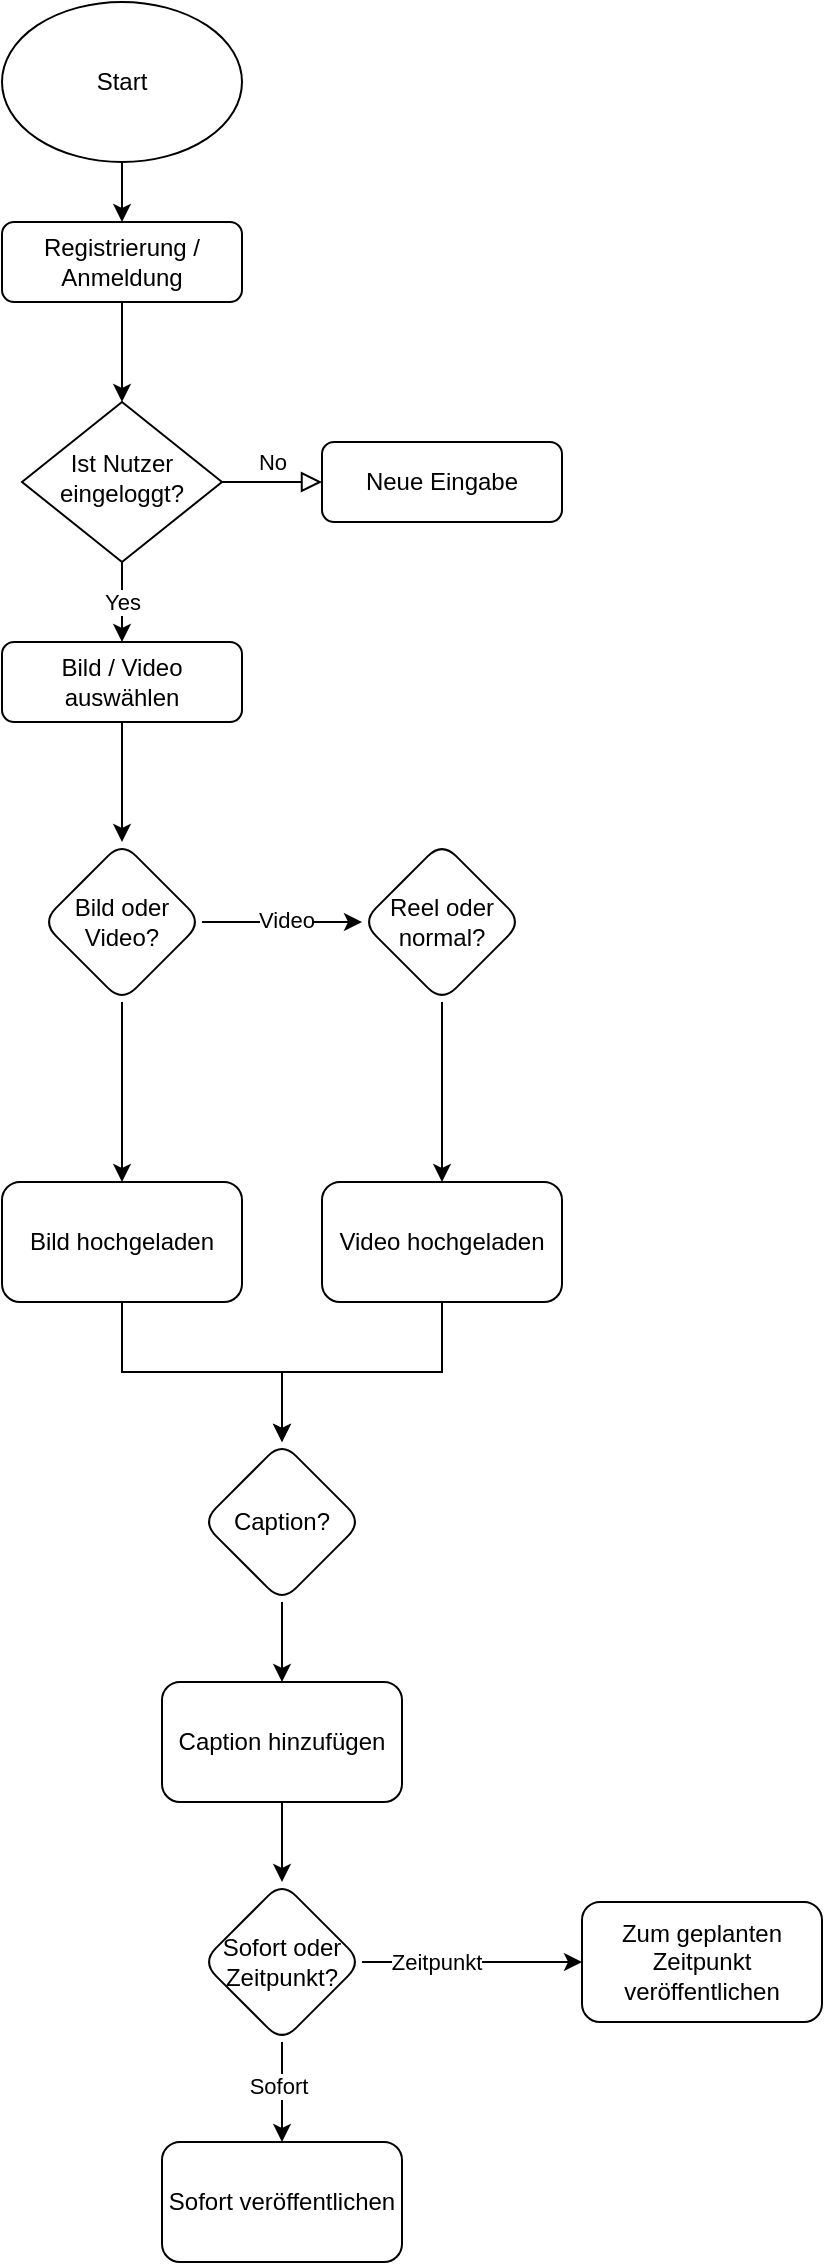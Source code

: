 <mxfile version="26.0.13">
  <diagram id="C5RBs43oDa-KdzZeNtuy" name="Page-1">
    <mxGraphModel dx="1172" dy="1976" grid="1" gridSize="10" guides="1" tooltips="1" connect="1" arrows="1" fold="1" page="1" pageScale="1" pageWidth="827" pageHeight="1169" math="0" shadow="0">
      <root>
        <mxCell id="WIyWlLk6GJQsqaUBKTNV-0" />
        <mxCell id="WIyWlLk6GJQsqaUBKTNV-1" parent="WIyWlLk6GJQsqaUBKTNV-0" />
        <mxCell id="wteRmyJxi5wzpS2PsHii-3" value="" style="edgeStyle=orthogonalEdgeStyle;rounded=0;orthogonalLoop=1;jettySize=auto;html=1;" edge="1" parent="WIyWlLk6GJQsqaUBKTNV-1" source="WIyWlLk6GJQsqaUBKTNV-3" target="WIyWlLk6GJQsqaUBKTNV-6">
          <mxGeometry relative="1" as="geometry" />
        </mxCell>
        <mxCell id="WIyWlLk6GJQsqaUBKTNV-3" value="Registrierung / Anmeldung" style="rounded=1;whiteSpace=wrap;html=1;fontSize=12;glass=0;strokeWidth=1;shadow=0;" parent="WIyWlLk6GJQsqaUBKTNV-1" vertex="1">
          <mxGeometry x="160" y="80" width="120" height="40" as="geometry" />
        </mxCell>
        <mxCell id="WIyWlLk6GJQsqaUBKTNV-5" value="No" style="edgeStyle=orthogonalEdgeStyle;rounded=0;html=1;jettySize=auto;orthogonalLoop=1;fontSize=11;endArrow=block;endFill=0;endSize=8;strokeWidth=1;shadow=0;labelBackgroundColor=none;" parent="WIyWlLk6GJQsqaUBKTNV-1" source="WIyWlLk6GJQsqaUBKTNV-6" target="WIyWlLk6GJQsqaUBKTNV-7" edge="1">
          <mxGeometry y="10" relative="1" as="geometry">
            <mxPoint as="offset" />
          </mxGeometry>
        </mxCell>
        <mxCell id="wteRmyJxi5wzpS2PsHii-2" value="Yes" style="edgeStyle=orthogonalEdgeStyle;rounded=0;orthogonalLoop=1;jettySize=auto;html=1;" edge="1" parent="WIyWlLk6GJQsqaUBKTNV-1" source="WIyWlLk6GJQsqaUBKTNV-6" target="WIyWlLk6GJQsqaUBKTNV-12">
          <mxGeometry relative="1" as="geometry">
            <mxPoint as="offset" />
          </mxGeometry>
        </mxCell>
        <mxCell id="WIyWlLk6GJQsqaUBKTNV-6" value="Ist Nutzer eingeloggt?" style="rhombus;whiteSpace=wrap;html=1;shadow=0;fontFamily=Helvetica;fontSize=12;align=center;strokeWidth=1;spacing=6;spacingTop=-4;" parent="WIyWlLk6GJQsqaUBKTNV-1" vertex="1">
          <mxGeometry x="170" y="170" width="100" height="80" as="geometry" />
        </mxCell>
        <mxCell id="WIyWlLk6GJQsqaUBKTNV-7" value="Neue Eingabe" style="rounded=1;whiteSpace=wrap;html=1;fontSize=12;glass=0;strokeWidth=1;shadow=0;" parent="WIyWlLk6GJQsqaUBKTNV-1" vertex="1">
          <mxGeometry x="320" y="190" width="120" height="40" as="geometry" />
        </mxCell>
        <mxCell id="wteRmyJxi5wzpS2PsHii-7" value="" style="edgeStyle=orthogonalEdgeStyle;rounded=0;orthogonalLoop=1;jettySize=auto;html=1;" edge="1" parent="WIyWlLk6GJQsqaUBKTNV-1" source="WIyWlLk6GJQsqaUBKTNV-12" target="wteRmyJxi5wzpS2PsHii-6">
          <mxGeometry relative="1" as="geometry" />
        </mxCell>
        <mxCell id="WIyWlLk6GJQsqaUBKTNV-12" value="Bild / Video auswählen" style="rounded=1;whiteSpace=wrap;html=1;fontSize=12;glass=0;strokeWidth=1;shadow=0;" parent="WIyWlLk6GJQsqaUBKTNV-1" vertex="1">
          <mxGeometry x="160" y="290" width="120" height="40" as="geometry" />
        </mxCell>
        <mxCell id="wteRmyJxi5wzpS2PsHii-8" value="" style="edgeStyle=orthogonalEdgeStyle;rounded=0;orthogonalLoop=1;jettySize=auto;html=1;" edge="1" parent="WIyWlLk6GJQsqaUBKTNV-1" source="wteRmyJxi5wzpS2PsHii-0" target="WIyWlLk6GJQsqaUBKTNV-3">
          <mxGeometry relative="1" as="geometry" />
        </mxCell>
        <mxCell id="wteRmyJxi5wzpS2PsHii-0" value="Start" style="ellipse;whiteSpace=wrap;html=1;" vertex="1" parent="WIyWlLk6GJQsqaUBKTNV-1">
          <mxGeometry x="160" y="-30" width="120" height="80" as="geometry" />
        </mxCell>
        <mxCell id="wteRmyJxi5wzpS2PsHii-10" value="" style="edgeStyle=orthogonalEdgeStyle;rounded=0;orthogonalLoop=1;jettySize=auto;html=1;" edge="1" parent="WIyWlLk6GJQsqaUBKTNV-1" source="wteRmyJxi5wzpS2PsHii-6" target="wteRmyJxi5wzpS2PsHii-9">
          <mxGeometry relative="1" as="geometry" />
        </mxCell>
        <mxCell id="wteRmyJxi5wzpS2PsHii-11" value="Video" style="edgeLabel;html=1;align=center;verticalAlign=middle;resizable=0;points=[];" vertex="1" connectable="0" parent="wteRmyJxi5wzpS2PsHii-10">
          <mxGeometry x="0.05" y="1" relative="1" as="geometry">
            <mxPoint as="offset" />
          </mxGeometry>
        </mxCell>
        <mxCell id="wteRmyJxi5wzpS2PsHii-13" value="" style="edgeStyle=orthogonalEdgeStyle;rounded=0;orthogonalLoop=1;jettySize=auto;html=1;" edge="1" parent="WIyWlLk6GJQsqaUBKTNV-1" source="wteRmyJxi5wzpS2PsHii-6" target="wteRmyJxi5wzpS2PsHii-12">
          <mxGeometry relative="1" as="geometry" />
        </mxCell>
        <mxCell id="wteRmyJxi5wzpS2PsHii-6" value="Bild oder Video?" style="rhombus;whiteSpace=wrap;html=1;rounded=1;glass=0;strokeWidth=1;shadow=0;" vertex="1" parent="WIyWlLk6GJQsqaUBKTNV-1">
          <mxGeometry x="180" y="390" width="80" height="80" as="geometry" />
        </mxCell>
        <mxCell id="wteRmyJxi5wzpS2PsHii-15" value="" style="edgeStyle=orthogonalEdgeStyle;rounded=0;orthogonalLoop=1;jettySize=auto;html=1;" edge="1" parent="WIyWlLk6GJQsqaUBKTNV-1" source="wteRmyJxi5wzpS2PsHii-9" target="wteRmyJxi5wzpS2PsHii-14">
          <mxGeometry relative="1" as="geometry" />
        </mxCell>
        <mxCell id="wteRmyJxi5wzpS2PsHii-9" value="Reel oder normal?" style="rhombus;whiteSpace=wrap;html=1;rounded=1;glass=0;strokeWidth=1;shadow=0;" vertex="1" parent="WIyWlLk6GJQsqaUBKTNV-1">
          <mxGeometry x="340" y="390" width="80" height="80" as="geometry" />
        </mxCell>
        <mxCell id="wteRmyJxi5wzpS2PsHii-28" value="" style="edgeStyle=orthogonalEdgeStyle;rounded=0;orthogonalLoop=1;jettySize=auto;html=1;" edge="1" parent="WIyWlLk6GJQsqaUBKTNV-1" source="wteRmyJxi5wzpS2PsHii-12" target="wteRmyJxi5wzpS2PsHii-27">
          <mxGeometry relative="1" as="geometry" />
        </mxCell>
        <mxCell id="wteRmyJxi5wzpS2PsHii-12" value="Bild hochgeladen" style="whiteSpace=wrap;html=1;rounded=1;glass=0;strokeWidth=1;shadow=0;" vertex="1" parent="WIyWlLk6GJQsqaUBKTNV-1">
          <mxGeometry x="160" y="560" width="120" height="60" as="geometry" />
        </mxCell>
        <mxCell id="wteRmyJxi5wzpS2PsHii-36" style="edgeStyle=orthogonalEdgeStyle;rounded=0;orthogonalLoop=1;jettySize=auto;html=1;entryX=0.5;entryY=0;entryDx=0;entryDy=0;" edge="1" parent="WIyWlLk6GJQsqaUBKTNV-1" source="wteRmyJxi5wzpS2PsHii-14" target="wteRmyJxi5wzpS2PsHii-27">
          <mxGeometry relative="1" as="geometry" />
        </mxCell>
        <mxCell id="wteRmyJxi5wzpS2PsHii-14" value="Video hochgeladen" style="whiteSpace=wrap;html=1;rounded=1;glass=0;strokeWidth=1;shadow=0;" vertex="1" parent="WIyWlLk6GJQsqaUBKTNV-1">
          <mxGeometry x="320" y="560" width="120" height="60" as="geometry" />
        </mxCell>
        <mxCell id="wteRmyJxi5wzpS2PsHii-20" value="" style="edgeStyle=orthogonalEdgeStyle;rounded=0;orthogonalLoop=1;jettySize=auto;html=1;" edge="1" parent="WIyWlLk6GJQsqaUBKTNV-1" source="wteRmyJxi5wzpS2PsHii-16" target="wteRmyJxi5wzpS2PsHii-19">
          <mxGeometry relative="1" as="geometry" />
        </mxCell>
        <mxCell id="wteRmyJxi5wzpS2PsHii-24" value="Sofort" style="edgeLabel;html=1;align=center;verticalAlign=middle;resizable=0;points=[];" vertex="1" connectable="0" parent="wteRmyJxi5wzpS2PsHii-20">
          <mxGeometry x="-0.141" y="-2" relative="1" as="geometry">
            <mxPoint as="offset" />
          </mxGeometry>
        </mxCell>
        <mxCell id="wteRmyJxi5wzpS2PsHii-22" value="" style="edgeStyle=orthogonalEdgeStyle;rounded=0;orthogonalLoop=1;jettySize=auto;html=1;" edge="1" parent="WIyWlLk6GJQsqaUBKTNV-1" source="wteRmyJxi5wzpS2PsHii-16" target="wteRmyJxi5wzpS2PsHii-21">
          <mxGeometry relative="1" as="geometry" />
        </mxCell>
        <mxCell id="wteRmyJxi5wzpS2PsHii-23" value="Zeitpunkt" style="edgeLabel;html=1;align=center;verticalAlign=middle;resizable=0;points=[];" vertex="1" connectable="0" parent="wteRmyJxi5wzpS2PsHii-22">
          <mxGeometry x="-0.333" relative="1" as="geometry">
            <mxPoint as="offset" />
          </mxGeometry>
        </mxCell>
        <mxCell id="wteRmyJxi5wzpS2PsHii-16" value="Sofort oder Zeitpunkt?" style="rhombus;whiteSpace=wrap;html=1;rounded=1;glass=0;strokeWidth=1;shadow=0;" vertex="1" parent="WIyWlLk6GJQsqaUBKTNV-1">
          <mxGeometry x="260" y="910" width="80" height="80" as="geometry" />
        </mxCell>
        <mxCell id="wteRmyJxi5wzpS2PsHii-19" value="Sofort veröffentlichen" style="whiteSpace=wrap;html=1;rounded=1;glass=0;strokeWidth=1;shadow=0;" vertex="1" parent="WIyWlLk6GJQsqaUBKTNV-1">
          <mxGeometry x="240" y="1040" width="120" height="60" as="geometry" />
        </mxCell>
        <mxCell id="wteRmyJxi5wzpS2PsHii-21" value="Zum geplanten Zeitpunkt veröffentlichen" style="whiteSpace=wrap;html=1;rounded=1;glass=0;strokeWidth=1;shadow=0;" vertex="1" parent="WIyWlLk6GJQsqaUBKTNV-1">
          <mxGeometry x="450" y="920" width="120" height="60" as="geometry" />
        </mxCell>
        <mxCell id="wteRmyJxi5wzpS2PsHii-35" value="" style="edgeStyle=orthogonalEdgeStyle;rounded=0;orthogonalLoop=1;jettySize=auto;html=1;" edge="1" parent="WIyWlLk6GJQsqaUBKTNV-1" source="wteRmyJxi5wzpS2PsHii-27" target="wteRmyJxi5wzpS2PsHii-34">
          <mxGeometry relative="1" as="geometry" />
        </mxCell>
        <mxCell id="wteRmyJxi5wzpS2PsHii-27" value="Caption?" style="rhombus;whiteSpace=wrap;html=1;rounded=1;glass=0;strokeWidth=1;shadow=0;" vertex="1" parent="WIyWlLk6GJQsqaUBKTNV-1">
          <mxGeometry x="260" y="690" width="80" height="80" as="geometry" />
        </mxCell>
        <mxCell id="wteRmyJxi5wzpS2PsHii-37" style="edgeStyle=orthogonalEdgeStyle;rounded=0;orthogonalLoop=1;jettySize=auto;html=1;entryX=0.5;entryY=0;entryDx=0;entryDy=0;" edge="1" parent="WIyWlLk6GJQsqaUBKTNV-1" source="wteRmyJxi5wzpS2PsHii-34" target="wteRmyJxi5wzpS2PsHii-16">
          <mxGeometry relative="1" as="geometry" />
        </mxCell>
        <mxCell id="wteRmyJxi5wzpS2PsHii-34" value="Caption hinzufügen" style="whiteSpace=wrap;html=1;rounded=1;glass=0;strokeWidth=1;shadow=0;" vertex="1" parent="WIyWlLk6GJQsqaUBKTNV-1">
          <mxGeometry x="240" y="810" width="120" height="60" as="geometry" />
        </mxCell>
      </root>
    </mxGraphModel>
  </diagram>
</mxfile>
